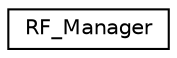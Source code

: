 digraph "Graphical Class Hierarchy"
{
 // LATEX_PDF_SIZE
  edge [fontname="Helvetica",fontsize="10",labelfontname="Helvetica",labelfontsize="10"];
  node [fontname="Helvetica",fontsize="10",shape=record];
  rankdir="LR";
  Node0 [label="RF_Manager",height=0.2,width=0.4,color="black", fillcolor="white", style="filled",URL="$class_r_f___manager.html",tooltip=" "];
}
